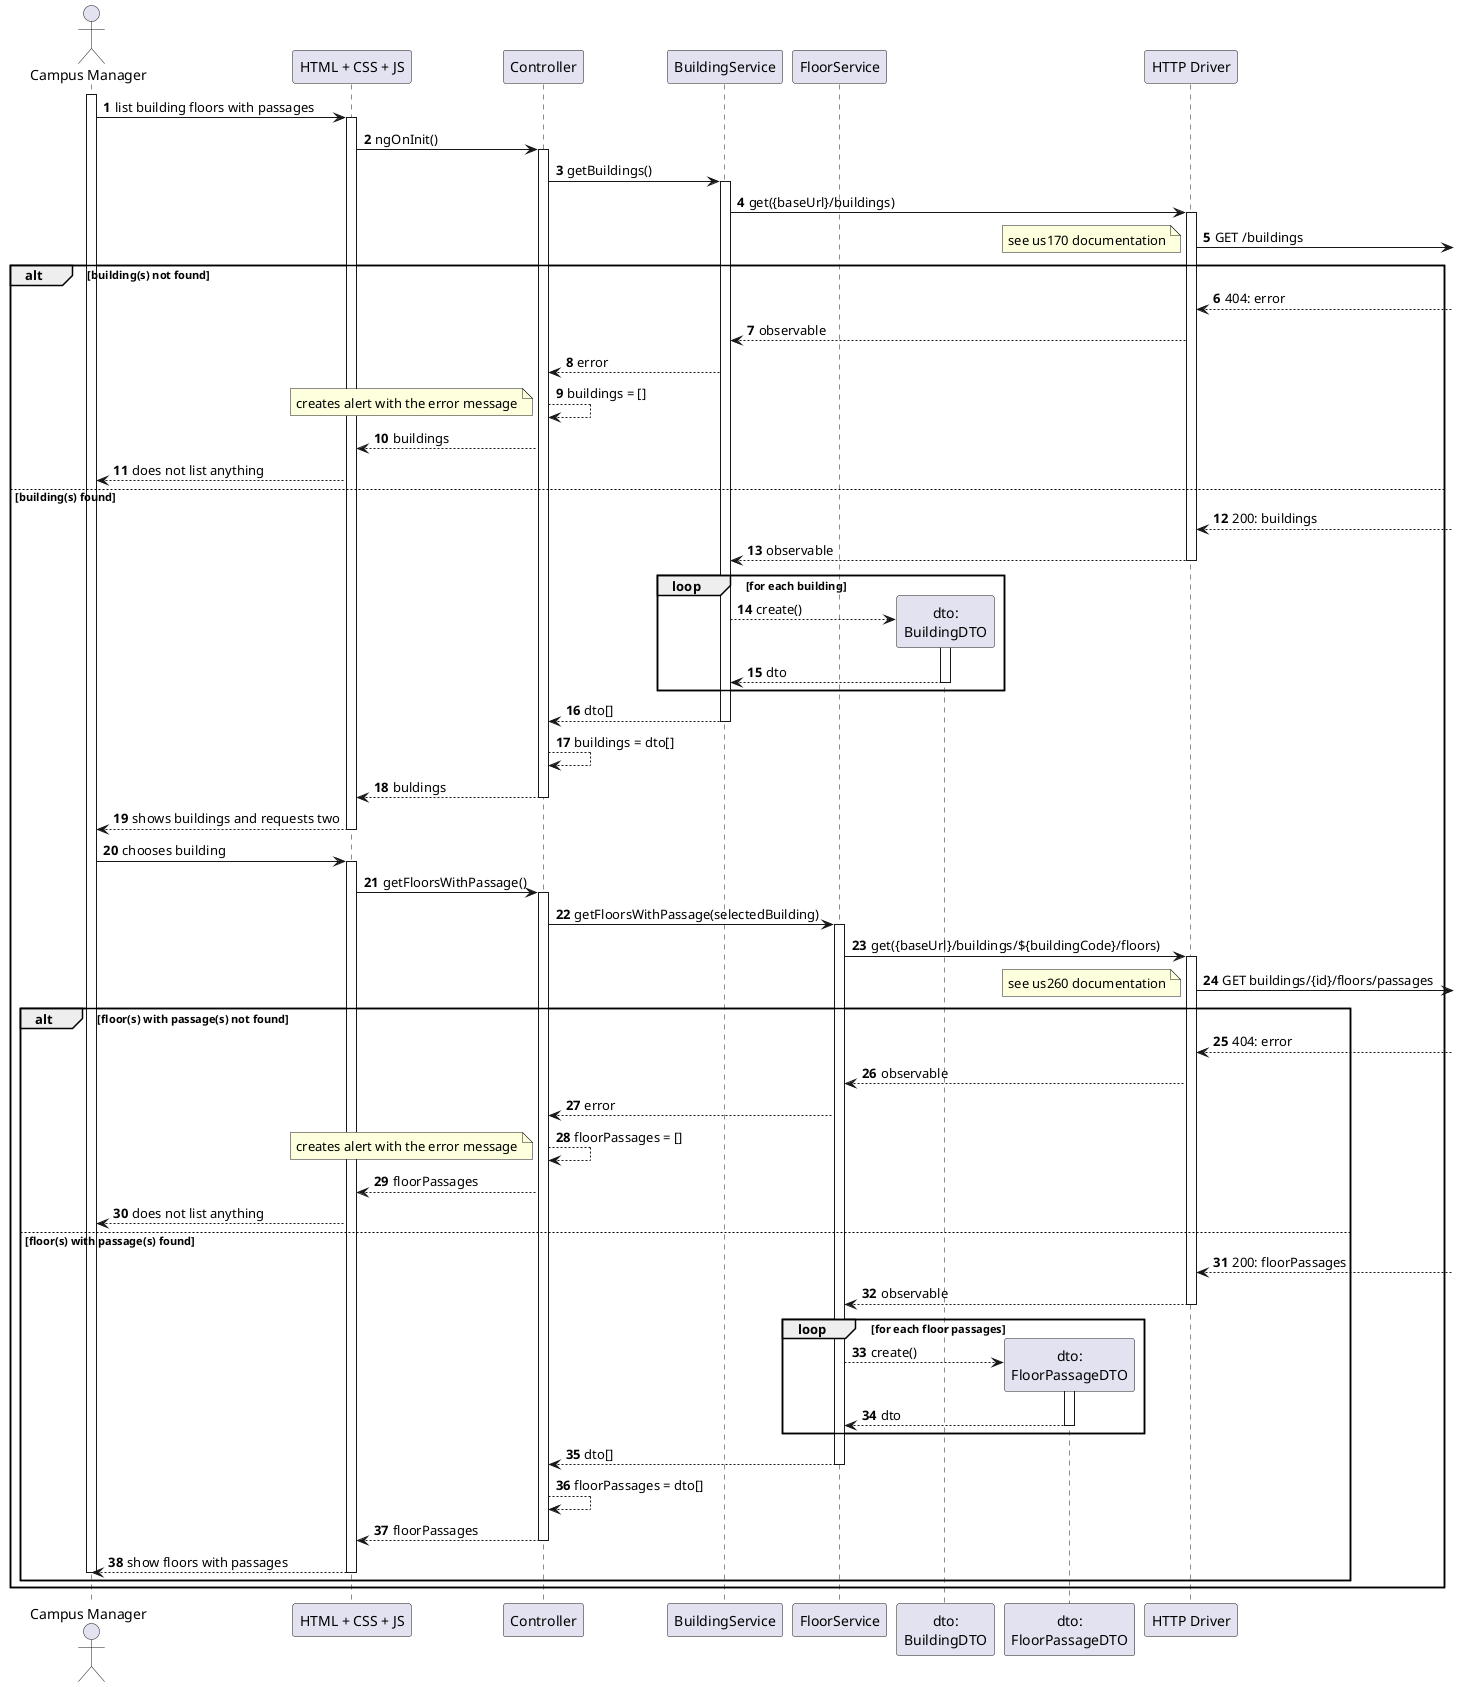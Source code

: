 @startuml
autonumber

actor "Campus Manager" as usr

participant "HTML + CSS + JS" as view
participant "Controller" as ctrl

participant "BuildingService" as svcb
participant "FloorService" as svcp

participant "dto:\nBuildingDTO" as dto
participant "dto:\nFloorPassageDTO" as dtop
participant "HTTP Driver" as http



activate usr
    usr -> view : list building floors with passages
    activate view
        view -> ctrl : ngOnInit()
        activate ctrl
            ctrl -> svcb : getBuildings()
            activate svcb
                svcb -> http : get({baseUrl}/buildings)
                activate http
                    http ->] : GET /buildings
                    note right : see us170 documentation


    alt building(s) not found
                        http <--] : 404: error
                        http --> svcb : observable
                        svcb --> ctrl : error
                        ctrl --> ctrl : buildings = []
                        note bottom : creates alert with the error message
                        ctrl --> view : buildings
                        view --> usr : does not list anything

    else building(s) found
                         http <--] : 200: buildings


                    http --> svcb : observable
                deactivate http

                loop for each building
                    svcb --> dto** : create()
                    activate dto
                        dto --> svcb : dto
                    deactivate dto
                end

                svcb --> ctrl : dto[]
            deactivate svcb
            ctrl --> ctrl : buildings = dto[]
            ctrl --> view : buldings
        deactivate ctrl





        view --> usr : shows buildings and requests two
    deactivate view

    usr -> view : chooses building
    activate view
        view -> ctrl : getFloorsWithPassage()
        activate ctrl
            ctrl -> svcp : getFloorsWithPassage(selectedBuilding)
            activate svcp
                svcp -> http : get({baseUrl}/buildings/${buildingCode}/floors)
                activate http
                    http ->]  : GET buildings/{id}/floors/passages

                    note right : see us260 documentation


        alt floor(s) with passage(s) not found
                            http <--] : 404: error
                            http --> svcp : observable
                            svcp --> ctrl : error
                            ctrl --> ctrl : floorPassages = []
                            note bottom : creates alert with the error message
                            ctrl --> view : floorPassages
                            view --> usr : does not list anything

        else floor(s) with passage(s) found
                            http <--] : 200: floorPassages


                        http --> svcp : observable
                    deactivate http

                    loop for each floor passages
                        svcp --> dtop** : create()
                        activate dtop
                            dtop --> svcp : dto
                        deactivate dtop
                    end

                    svcp --> ctrl : dto[]
                deactivate svcp
                ctrl --> ctrl : floorPassages = dto[]
                ctrl --> view : floorPassages
            deactivate ctrl
            view --> usr : show floors with passages
        deactivate view
    deactivate usr
end
end


@enduml
